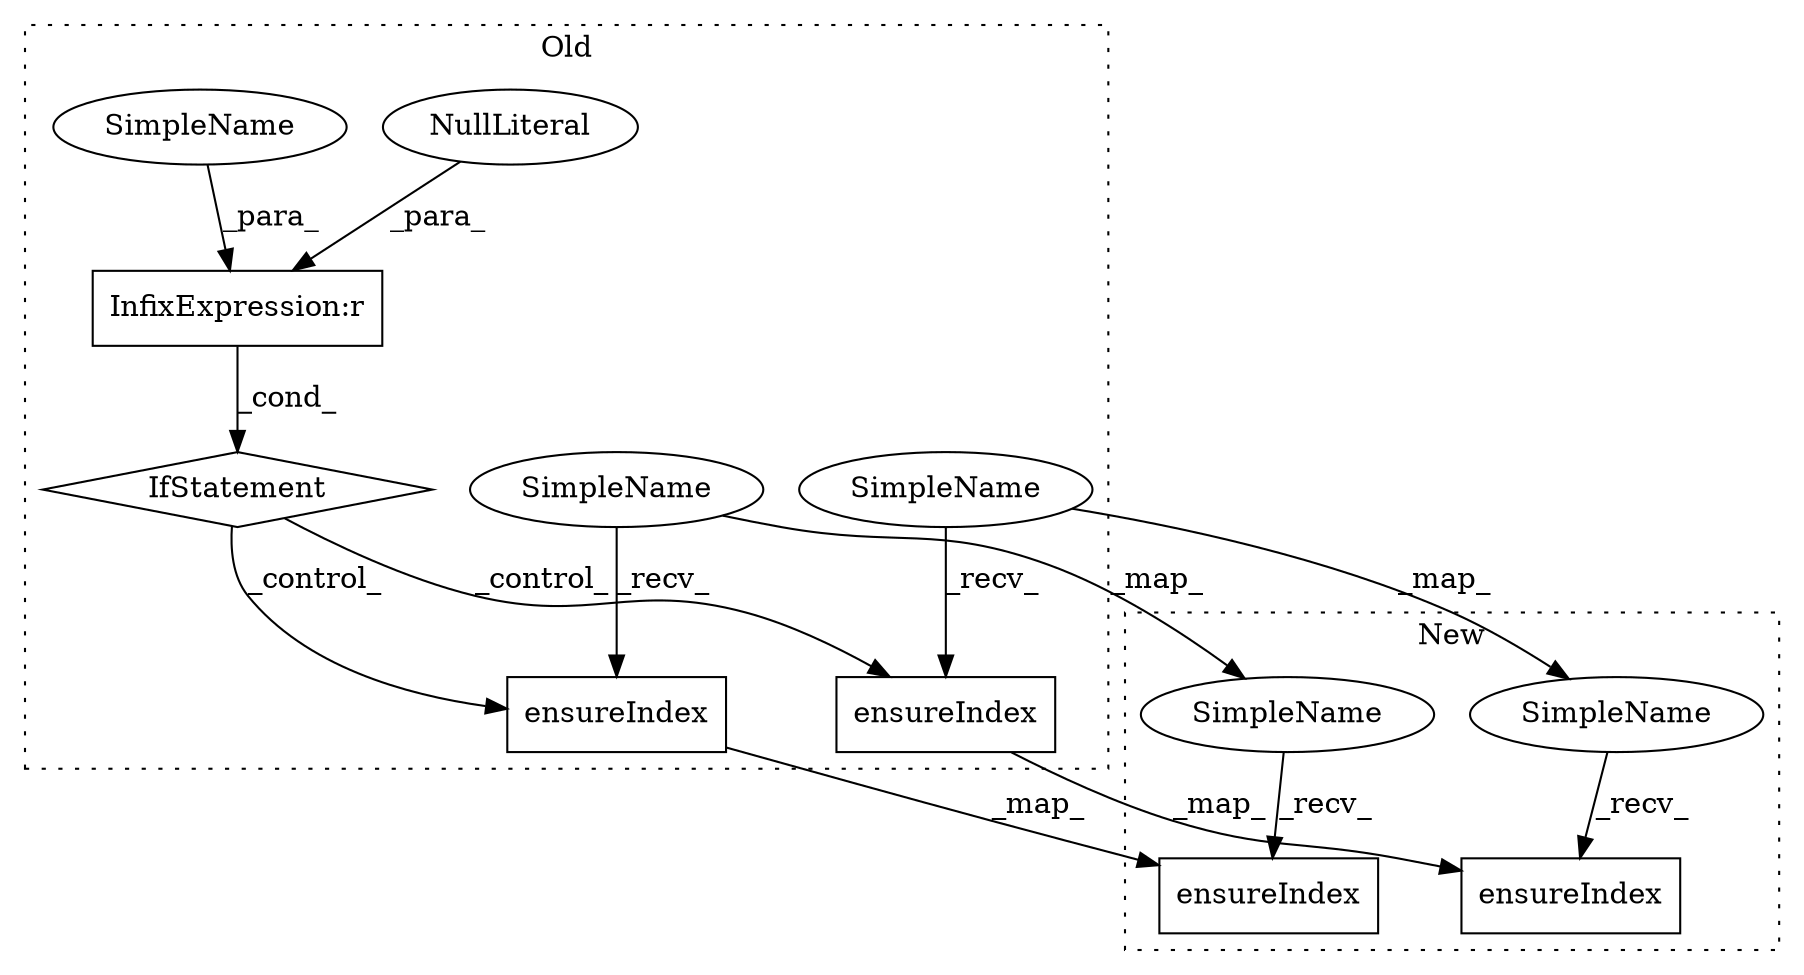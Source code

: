 digraph G {
subgraph cluster0 {
1 [label="ensureIndex" a="32" s="7061,7103" l="12,1" shape="box"];
3 [label="InfixExpression:r" a="27" s="6898" l="4" shape="box"];
4 [label="NullLiteral" a="33" s="6902" l="4" shape="ellipse"];
5 [label="IfStatement" a="25" s="6884,6906" l="4,2" shape="diamond"];
6 [label="SimpleName" a="42" s="6888" l="10" shape="ellipse"];
7 [label="ensureIndex" a="32" s="6991,7035" l="12,1" shape="box"];
9 [label="SimpleName" a="42" s="6980" l="10" shape="ellipse"];
10 [label="SimpleName" a="42" s="7050" l="10" shape="ellipse"];
label = "Old";
style="dotted";
}
subgraph cluster1 {
2 [label="ensureIndex" a="32" s="7862,7904" l="12,1" shape="box"];
8 [label="ensureIndex" a="32" s="7805,7849" l="12,1" shape="box"];
11 [label="SimpleName" a="42" s="7860" l="1" shape="ellipse"];
12 [label="SimpleName" a="42" s="7803" l="1" shape="ellipse"];
label = "New";
style="dotted";
}
1 -> 2 [label="_map_"];
3 -> 5 [label="_cond_"];
4 -> 3 [label="_para_"];
5 -> 1 [label="_control_"];
5 -> 7 [label="_control_"];
6 -> 3 [label="_para_"];
7 -> 8 [label="_map_"];
9 -> 12 [label="_map_"];
9 -> 7 [label="_recv_"];
10 -> 11 [label="_map_"];
10 -> 1 [label="_recv_"];
11 -> 2 [label="_recv_"];
12 -> 8 [label="_recv_"];
}